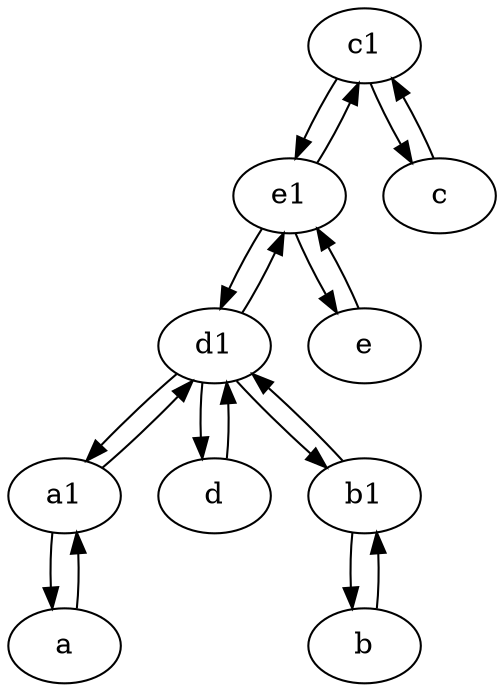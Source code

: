 digraph  {
	c1 [pos="30,15!"];
	a1 [pos="40,15!"];
	e1 [pos="25,45!"];
	d [pos="20,30!"];
	d1 [pos="25,30!"];
	a [pos="40,10!"];
	e [pos="30,50!"];
	b1 [pos="45,20!"];
	c [pos="20,10!"];
	b [pos="50,20!"];
	d1 -> a1;
	d1 -> e1;
	d1 -> d;
	b1 -> b;
	a1 -> d1;
	d1 -> b1;
	e1 -> e;
	e -> e1;
	c -> c1;
	a1 -> a;
	e1 -> c1;
	b1 -> d1;
	e1 -> d1;
	d -> d1;
	b -> b1;
	c1 -> c;
	c1 -> e1;
	a -> a1;

	}